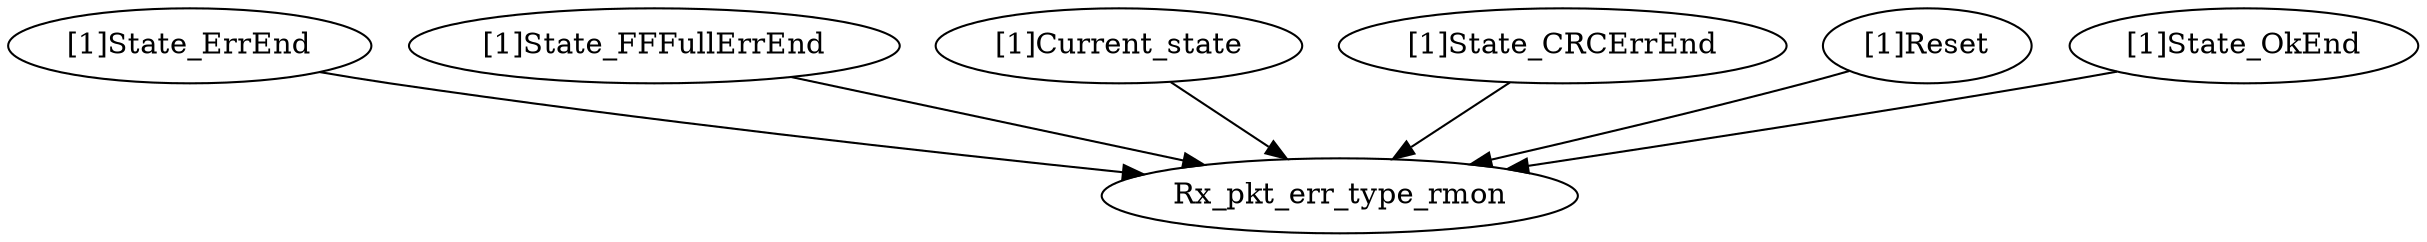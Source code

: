strict digraph "" {
	"[1]State_ErrEnd"	 [complexity=2,
		importance=0.0524109074155,
		rank=0.0262054537077];
	Rx_pkt_err_type_rmon	 [complexity=0,
		importance=0.0199993461596,
		rank=0.0];
	"[1]State_ErrEnd" -> Rx_pkt_err_type_rmon;
	"[1]State_FFFullErrEnd"	 [complexity=2,
		importance=0.0724102535751,
		rank=0.0362051267875];
	"[1]State_FFFullErrEnd" -> Rx_pkt_err_type_rmon;
	"[1]Current_state"	 [complexity=8,
		importance=0.229129594776,
		rank=0.028641199347];
	"[1]Current_state" -> Rx_pkt_err_type_rmon;
	"[1]State_CRCErrEnd"	 [complexity=2,
		importance=0.0924095997347,
		rank=0.0462047998673];
	"[1]State_CRCErrEnd" -> Rx_pkt_err_type_rmon;
	"[1]Reset"	 [complexity=1,
		importance=0.112408945894,
		rank=0.112408945894];
	"[1]Reset" -> Rx_pkt_err_type_rmon;
	"[1]State_OkEnd"	 [complexity=2,
		importance=0.0324115612559,
		rank=0.0162057806279];
	"[1]State_OkEnd" -> Rx_pkt_err_type_rmon;
}
